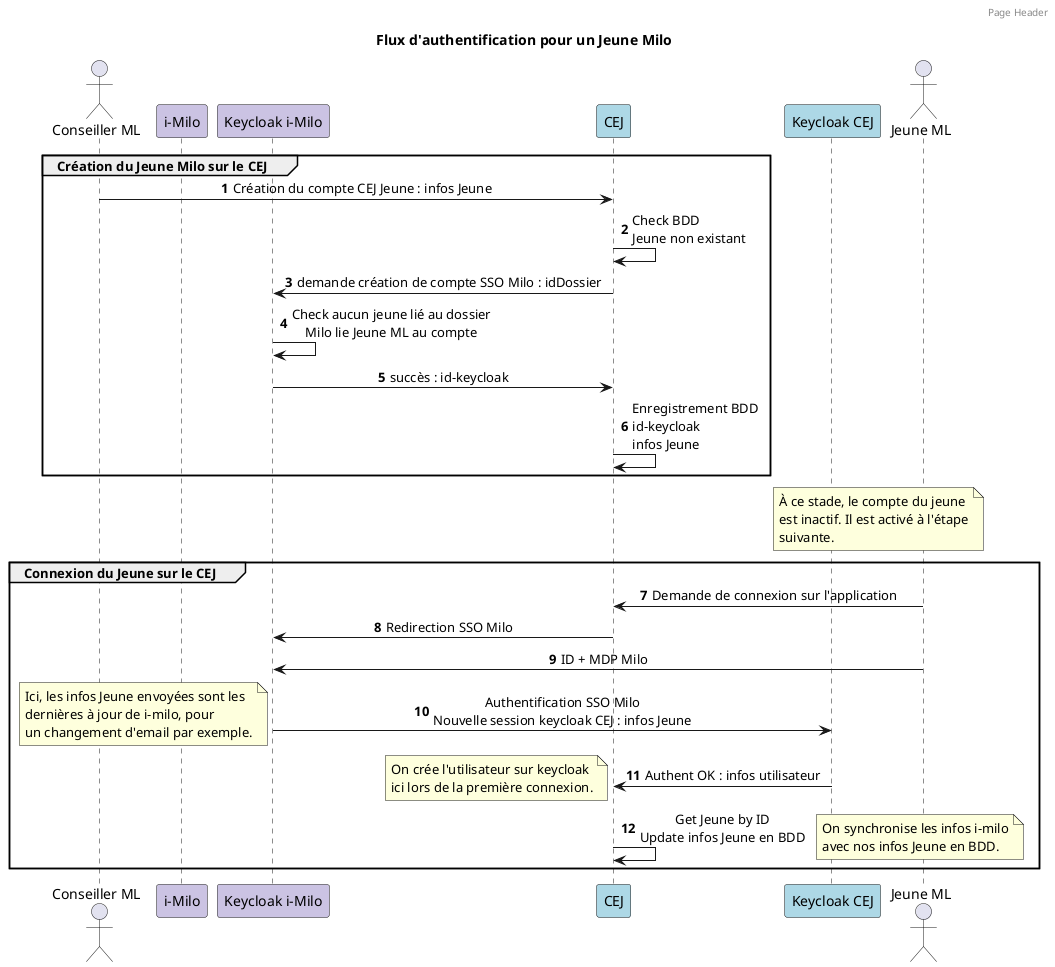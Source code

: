 @startuml

skinparam backgroundColor white

actor "Conseiller ML" as conseiller
participant "i-Milo" as milo #CBC3E3
participant "Keycloak i-Milo" as kckMilo 	#CBC3E3
participant "CEJ" as cej #ADD8E6
participant "Keycloak CEJ" as kckCej #ADD8E6
actor "Jeune ML" as jeune

header Page Header

title Flux d'authentification pour un Jeune Milo

autonumber
group Création du Jeune Milo sur le CEJ
skinparam sequenceMessageAlign right
conseiller -> cej : Création du compte CEJ Jeune : infos Jeune
skinparam sequenceMessageAlign left
cej -> cej : Check BDD\nJeune non existant

skinparam sequenceMessageAlign center
cej -> kckMilo :demande création de compte SSO Milo : idDossier
kckMilo -> kckMilo : Check aucun jeune lié au dossier\nMilo lie Jeune ML au compte
kckMilo -> cej : succès : id-keycloak

skinparam sequenceMessageAlign left
cej -> cej : Enregistrement BDD\nid-keycloak\ninfos Jeune
end

note over kckCej, jeune : À ce stade, le compte du jeune\nest inactif. Il est activé à l'étape\nsuivante.

group Connexion du Jeune sur le CEJ
skinparam sequenceMessageAlign center
jeune -> cej : Demande de connexion sur l'application
cej -> kckMilo : Redirection SSO Milo
jeune -> kckMilo : ID + MDP Milo
kckMilo -> kckCej : Authentification SSO Milo\nNouvelle session keycloak CEJ : infos Jeune
note left : Ici, les infos Jeune envoyées sont les\ndernières à jour de i-milo, pour\nun changement d'email par exemple.
kckCej -> cej : Authent OK : infos utilisateur
note left : On crée l'utilisateur sur keycloak\nici lors de la première connexion.
cej -> cej : Get Jeune by ID\nUpdate infos Jeune en BDD
note right : On synchronise les infos i-milo\navec nos infos Jeune en BDD.

end
@enduml